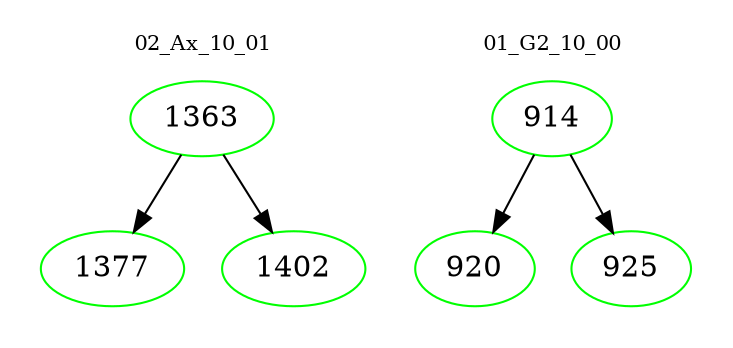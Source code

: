 digraph{
subgraph cluster_0 {
color = white
label = "02_Ax_10_01";
fontsize=10;
T0_1363 [label="1363", color="green"]
T0_1363 -> T0_1377 [color="black"]
T0_1377 [label="1377", color="green"]
T0_1363 -> T0_1402 [color="black"]
T0_1402 [label="1402", color="green"]
}
subgraph cluster_1 {
color = white
label = "01_G2_10_00";
fontsize=10;
T1_914 [label="914", color="green"]
T1_914 -> T1_920 [color="black"]
T1_920 [label="920", color="green"]
T1_914 -> T1_925 [color="black"]
T1_925 [label="925", color="green"]
}
}
